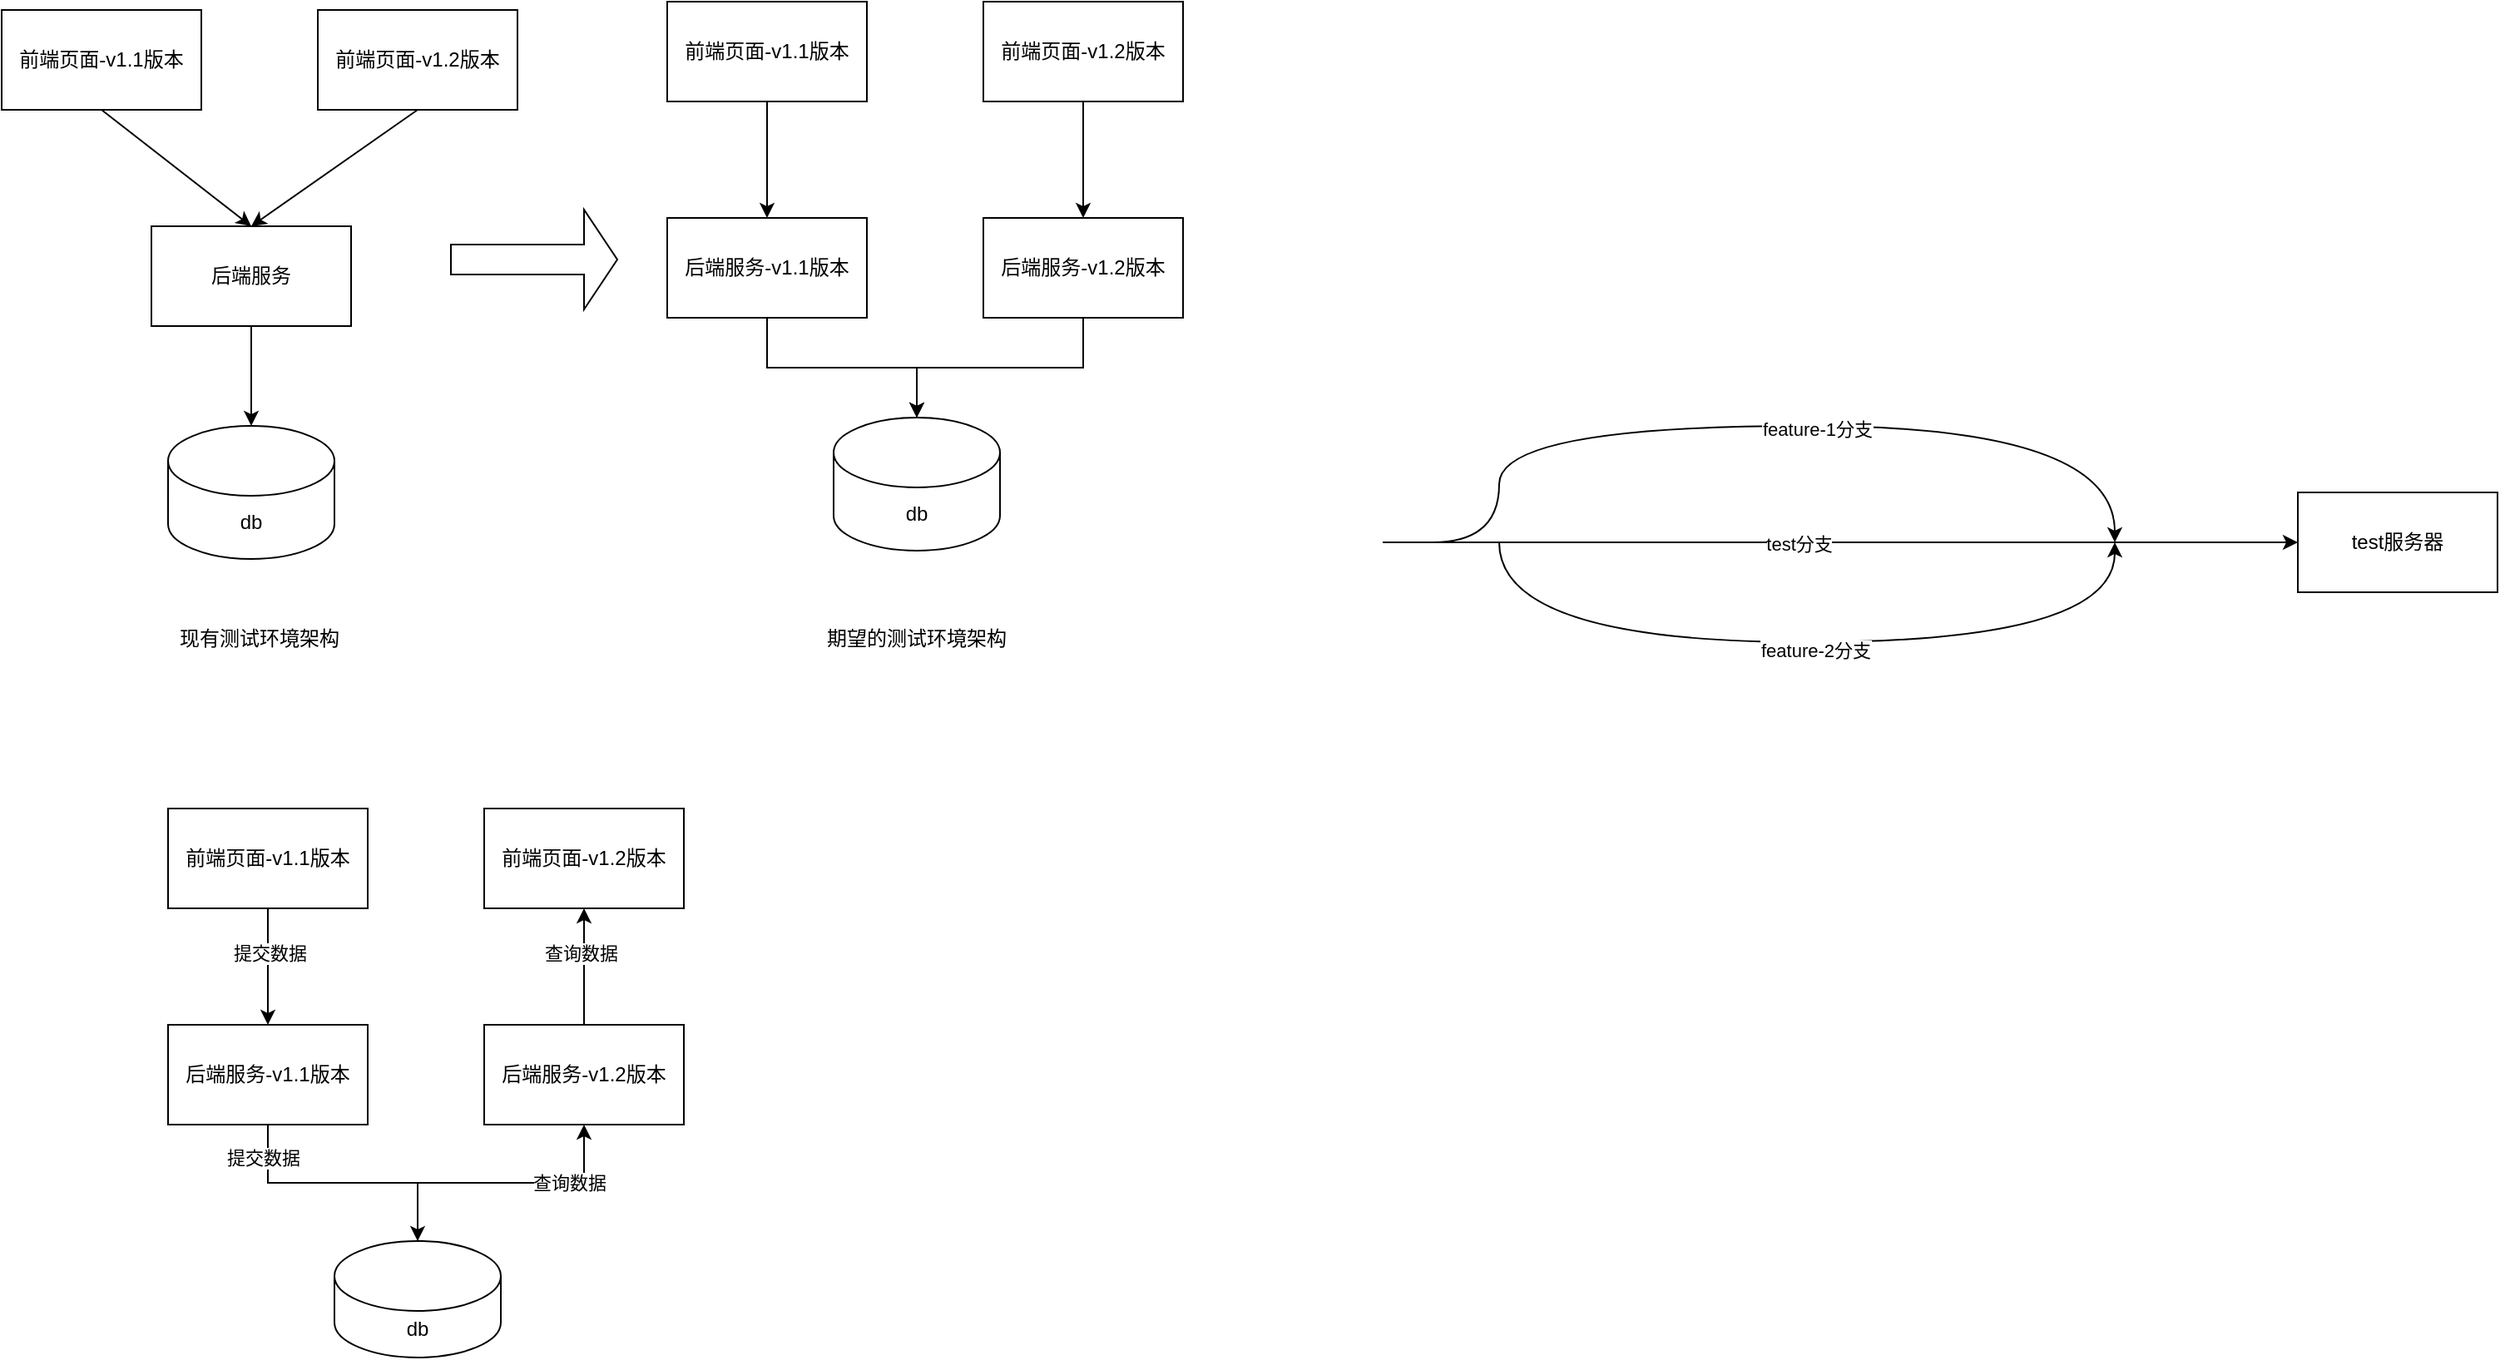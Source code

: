 <mxfile version="14.7.7" type="github">
  <diagram id="LVl2kgTNP0I5IWYGeISx" name="Page-1">
    <mxGraphModel dx="1298" dy="742" grid="1" gridSize="10" guides="1" tooltips="1" connect="1" arrows="1" fold="1" page="1" pageScale="1" pageWidth="827" pageHeight="1169" math="0" shadow="0">
      <root>
        <mxCell id="0" />
        <mxCell id="1" parent="0" />
        <mxCell id="xPOiUe0bKhu3VHsDtpT_-1" value="前端页面-v1.1版本" style="rounded=0;whiteSpace=wrap;html=1;" vertex="1" parent="1">
          <mxGeometry x="60" y="200" width="120" height="60" as="geometry" />
        </mxCell>
        <mxCell id="xPOiUe0bKhu3VHsDtpT_-2" value="前端页面-v1.2版本" style="rounded=0;whiteSpace=wrap;html=1;" vertex="1" parent="1">
          <mxGeometry x="250" y="200" width="120" height="60" as="geometry" />
        </mxCell>
        <mxCell id="xPOiUe0bKhu3VHsDtpT_-7" value="" style="edgeStyle=orthogonalEdgeStyle;rounded=0;orthogonalLoop=1;jettySize=auto;html=1;" edge="1" parent="1" source="xPOiUe0bKhu3VHsDtpT_-3" target="xPOiUe0bKhu3VHsDtpT_-4">
          <mxGeometry relative="1" as="geometry" />
        </mxCell>
        <mxCell id="xPOiUe0bKhu3VHsDtpT_-3" value="后端服务" style="rounded=0;whiteSpace=wrap;html=1;" vertex="1" parent="1">
          <mxGeometry x="150" y="330" width="120" height="60" as="geometry" />
        </mxCell>
        <mxCell id="xPOiUe0bKhu3VHsDtpT_-4" value="db" style="shape=cylinder3;whiteSpace=wrap;html=1;boundedLbl=1;backgroundOutline=1;size=21;" vertex="1" parent="1">
          <mxGeometry x="160" y="450" width="100" height="80" as="geometry" />
        </mxCell>
        <mxCell id="xPOiUe0bKhu3VHsDtpT_-5" value="" style="endArrow=classic;html=1;exitX=0.5;exitY=1;exitDx=0;exitDy=0;entryX=0.5;entryY=0;entryDx=0;entryDy=0;" edge="1" parent="1" source="xPOiUe0bKhu3VHsDtpT_-1" target="xPOiUe0bKhu3VHsDtpT_-3">
          <mxGeometry width="50" height="50" relative="1" as="geometry">
            <mxPoint x="30" y="420" as="sourcePoint" />
            <mxPoint x="80" y="370" as="targetPoint" />
          </mxGeometry>
        </mxCell>
        <mxCell id="xPOiUe0bKhu3VHsDtpT_-6" value="" style="endArrow=classic;html=1;exitX=0.5;exitY=1;exitDx=0;exitDy=0;entryX=0.5;entryY=0;entryDx=0;entryDy=0;" edge="1" parent="1" source="xPOiUe0bKhu3VHsDtpT_-2" target="xPOiUe0bKhu3VHsDtpT_-3">
          <mxGeometry width="50" height="50" relative="1" as="geometry">
            <mxPoint x="130" y="270" as="sourcePoint" />
            <mxPoint x="250" y="330" as="targetPoint" />
          </mxGeometry>
        </mxCell>
        <mxCell id="xPOiUe0bKhu3VHsDtpT_-8" value="前端页面-v1.1版本" style="rounded=0;whiteSpace=wrap;html=1;" vertex="1" parent="1">
          <mxGeometry x="460" y="195" width="120" height="60" as="geometry" />
        </mxCell>
        <mxCell id="xPOiUe0bKhu3VHsDtpT_-17" value="" style="edgeStyle=orthogonalEdgeStyle;rounded=0;orthogonalLoop=1;jettySize=auto;html=1;" edge="1" parent="1" source="xPOiUe0bKhu3VHsDtpT_-9" target="xPOiUe0bKhu3VHsDtpT_-16">
          <mxGeometry relative="1" as="geometry" />
        </mxCell>
        <mxCell id="xPOiUe0bKhu3VHsDtpT_-9" value="前端页面-v1.2版本" style="rounded=0;whiteSpace=wrap;html=1;" vertex="1" parent="1">
          <mxGeometry x="650" y="195" width="120" height="60" as="geometry" />
        </mxCell>
        <mxCell id="xPOiUe0bKhu3VHsDtpT_-10" value="" style="edgeStyle=orthogonalEdgeStyle;rounded=0;orthogonalLoop=1;jettySize=auto;html=1;" edge="1" parent="1" source="xPOiUe0bKhu3VHsDtpT_-11" target="xPOiUe0bKhu3VHsDtpT_-12">
          <mxGeometry relative="1" as="geometry" />
        </mxCell>
        <mxCell id="xPOiUe0bKhu3VHsDtpT_-11" value="后端服务-v1.1版本" style="rounded=0;whiteSpace=wrap;html=1;" vertex="1" parent="1">
          <mxGeometry x="460" y="325" width="120" height="60" as="geometry" />
        </mxCell>
        <mxCell id="xPOiUe0bKhu3VHsDtpT_-12" value="db" style="shape=cylinder3;whiteSpace=wrap;html=1;boundedLbl=1;backgroundOutline=1;size=21;" vertex="1" parent="1">
          <mxGeometry x="560" y="445" width="100" height="80" as="geometry" />
        </mxCell>
        <mxCell id="xPOiUe0bKhu3VHsDtpT_-13" value="" style="endArrow=classic;html=1;exitX=0.5;exitY=1;exitDx=0;exitDy=0;entryX=0.5;entryY=0;entryDx=0;entryDy=0;" edge="1" parent="1" source="xPOiUe0bKhu3VHsDtpT_-8" target="xPOiUe0bKhu3VHsDtpT_-11">
          <mxGeometry width="50" height="50" relative="1" as="geometry">
            <mxPoint x="430" y="415" as="sourcePoint" />
            <mxPoint x="480" y="365" as="targetPoint" />
          </mxGeometry>
        </mxCell>
        <mxCell id="xPOiUe0bKhu3VHsDtpT_-15" value="" style="shape=singleArrow;whiteSpace=wrap;html=1;" vertex="1" parent="1">
          <mxGeometry x="330" y="320" width="100" height="60" as="geometry" />
        </mxCell>
        <mxCell id="xPOiUe0bKhu3VHsDtpT_-18" style="edgeStyle=orthogonalEdgeStyle;rounded=0;orthogonalLoop=1;jettySize=auto;html=1;" edge="1" parent="1" source="xPOiUe0bKhu3VHsDtpT_-16" target="xPOiUe0bKhu3VHsDtpT_-12">
          <mxGeometry relative="1" as="geometry" />
        </mxCell>
        <mxCell id="xPOiUe0bKhu3VHsDtpT_-16" value="后端服务-v1.2版本" style="rounded=0;whiteSpace=wrap;html=1;" vertex="1" parent="1">
          <mxGeometry x="650" y="325" width="120" height="60" as="geometry" />
        </mxCell>
        <mxCell id="xPOiUe0bKhu3VHsDtpT_-19" value="前端页面-v1.1版本" style="rounded=0;whiteSpace=wrap;html=1;" vertex="1" parent="1">
          <mxGeometry x="160" y="680" width="120" height="60" as="geometry" />
        </mxCell>
        <mxCell id="xPOiUe0bKhu3VHsDtpT_-21" value="前端页面-v1.2版本" style="rounded=0;whiteSpace=wrap;html=1;" vertex="1" parent="1">
          <mxGeometry x="350" y="680" width="120" height="60" as="geometry" />
        </mxCell>
        <mxCell id="xPOiUe0bKhu3VHsDtpT_-22" value="" style="edgeStyle=orthogonalEdgeStyle;rounded=0;orthogonalLoop=1;jettySize=auto;html=1;" edge="1" parent="1" source="xPOiUe0bKhu3VHsDtpT_-23" target="xPOiUe0bKhu3VHsDtpT_-24">
          <mxGeometry relative="1" as="geometry" />
        </mxCell>
        <mxCell id="xPOiUe0bKhu3VHsDtpT_-32" value="提交数据" style="edgeLabel;html=1;align=center;verticalAlign=middle;resizable=0;points=[];" vertex="1" connectable="0" parent="xPOiUe0bKhu3VHsDtpT_-22">
          <mxGeometry x="-0.75" y="-3" relative="1" as="geometry">
            <mxPoint as="offset" />
          </mxGeometry>
        </mxCell>
        <mxCell id="xPOiUe0bKhu3VHsDtpT_-23" value="后端服务-v1.1版本" style="rounded=0;whiteSpace=wrap;html=1;" vertex="1" parent="1">
          <mxGeometry x="160" y="810" width="120" height="60" as="geometry" />
        </mxCell>
        <mxCell id="xPOiUe0bKhu3VHsDtpT_-24" value="db" style="shape=cylinder3;whiteSpace=wrap;html=1;boundedLbl=1;backgroundOutline=1;size=21;" vertex="1" parent="1">
          <mxGeometry x="260" y="940" width="100" height="70" as="geometry" />
        </mxCell>
        <mxCell id="xPOiUe0bKhu3VHsDtpT_-25" value="" style="endArrow=classic;html=1;exitX=0.5;exitY=1;exitDx=0;exitDy=0;entryX=0.5;entryY=0;entryDx=0;entryDy=0;" edge="1" parent="1" source="xPOiUe0bKhu3VHsDtpT_-19" target="xPOiUe0bKhu3VHsDtpT_-23">
          <mxGeometry width="50" height="50" relative="1" as="geometry">
            <mxPoint x="130" y="900" as="sourcePoint" />
            <mxPoint x="180" y="850" as="targetPoint" />
          </mxGeometry>
        </mxCell>
        <mxCell id="xPOiUe0bKhu3VHsDtpT_-28" value="提交数据" style="edgeLabel;html=1;align=center;verticalAlign=middle;resizable=0;points=[];" vertex="1" connectable="0" parent="xPOiUe0bKhu3VHsDtpT_-25">
          <mxGeometry x="-0.229" y="1" relative="1" as="geometry">
            <mxPoint as="offset" />
          </mxGeometry>
        </mxCell>
        <mxCell id="xPOiUe0bKhu3VHsDtpT_-34" value="" style="edgeStyle=orthogonalEdgeStyle;rounded=0;orthogonalLoop=1;jettySize=auto;html=1;" edge="1" parent="1" source="xPOiUe0bKhu3VHsDtpT_-27" target="xPOiUe0bKhu3VHsDtpT_-21">
          <mxGeometry relative="1" as="geometry" />
        </mxCell>
        <mxCell id="xPOiUe0bKhu3VHsDtpT_-35" value="查询数据" style="edgeLabel;html=1;align=center;verticalAlign=middle;resizable=0;points=[];" vertex="1" connectable="0" parent="xPOiUe0bKhu3VHsDtpT_-34">
          <mxGeometry x="0.229" y="2" relative="1" as="geometry">
            <mxPoint as="offset" />
          </mxGeometry>
        </mxCell>
        <mxCell id="xPOiUe0bKhu3VHsDtpT_-27" value="后端服务-v1.2版本" style="rounded=0;whiteSpace=wrap;html=1;" vertex="1" parent="1">
          <mxGeometry x="350" y="810" width="120" height="60" as="geometry" />
        </mxCell>
        <mxCell id="xPOiUe0bKhu3VHsDtpT_-31" value="" style="edgeStyle=orthogonalEdgeStyle;rounded=0;orthogonalLoop=1;jettySize=auto;html=1;entryX=0.5;entryY=1;entryDx=0;entryDy=0;exitX=0.5;exitY=0;exitDx=0;exitDy=0;exitPerimeter=0;" edge="1" parent="1" source="xPOiUe0bKhu3VHsDtpT_-24" target="xPOiUe0bKhu3VHsDtpT_-27">
          <mxGeometry relative="1" as="geometry">
            <mxPoint x="230" y="880" as="sourcePoint" />
            <mxPoint x="320" y="950" as="targetPoint" />
          </mxGeometry>
        </mxCell>
        <mxCell id="xPOiUe0bKhu3VHsDtpT_-33" value="查询数据" style="edgeLabel;html=1;align=center;verticalAlign=middle;resizable=0;points=[];" vertex="1" connectable="0" parent="xPOiUe0bKhu3VHsDtpT_-31">
          <mxGeometry x="0.482" relative="1" as="geometry">
            <mxPoint as="offset" />
          </mxGeometry>
        </mxCell>
        <mxCell id="xPOiUe0bKhu3VHsDtpT_-36" value="现有测试环境架构" style="text;html=1;strokeColor=none;fillColor=none;align=center;verticalAlign=middle;whiteSpace=wrap;rounded=0;" vertex="1" parent="1">
          <mxGeometry x="150" y="560" width="130" height="35" as="geometry" />
        </mxCell>
        <mxCell id="xPOiUe0bKhu3VHsDtpT_-37" value="期望的测试环境架构" style="text;html=1;strokeColor=none;fillColor=none;align=center;verticalAlign=middle;whiteSpace=wrap;rounded=0;" vertex="1" parent="1">
          <mxGeometry x="545" y="560" width="130" height="35" as="geometry" />
        </mxCell>
        <mxCell id="xPOiUe0bKhu3VHsDtpT_-38" value="test服务器" style="rounded=0;whiteSpace=wrap;html=1;" vertex="1" parent="1">
          <mxGeometry x="1440" y="490" width="120" height="60" as="geometry" />
        </mxCell>
        <mxCell id="xPOiUe0bKhu3VHsDtpT_-39" value="" style="endArrow=classic;html=1;" edge="1" parent="1">
          <mxGeometry width="50" height="50" relative="1" as="geometry">
            <mxPoint x="890" y="520" as="sourcePoint" />
            <mxPoint x="1440" y="520" as="targetPoint" />
          </mxGeometry>
        </mxCell>
        <mxCell id="xPOiUe0bKhu3VHsDtpT_-40" value="test分支" style="edgeLabel;html=1;align=center;verticalAlign=middle;resizable=0;points=[];" vertex="1" connectable="0" parent="xPOiUe0bKhu3VHsDtpT_-39">
          <mxGeometry x="-0.091" y="-1" relative="1" as="geometry">
            <mxPoint as="offset" />
          </mxGeometry>
        </mxCell>
        <mxCell id="xPOiUe0bKhu3VHsDtpT_-44" value="" style="endArrow=classic;html=1;edgeStyle=orthogonalEdgeStyle;elbow=vertical;curved=1;" edge="1" parent="1">
          <mxGeometry width="50" height="50" relative="1" as="geometry">
            <mxPoint x="920" y="520" as="sourcePoint" />
            <mxPoint x="1330" y="520" as="targetPoint" />
            <Array as="points">
              <mxPoint x="960" y="520" />
              <mxPoint x="960" y="450" />
              <mxPoint x="1330" y="450" />
            </Array>
          </mxGeometry>
        </mxCell>
        <mxCell id="xPOiUe0bKhu3VHsDtpT_-50" value="feature-1分支" style="edgeLabel;html=1;align=center;verticalAlign=middle;resizable=0;points=[];" vertex="1" connectable="0" parent="xPOiUe0bKhu3VHsDtpT_-44">
          <mxGeometry x="-0.119" y="-1" relative="1" as="geometry">
            <mxPoint x="58" y="1" as="offset" />
          </mxGeometry>
        </mxCell>
        <mxCell id="xPOiUe0bKhu3VHsDtpT_-54" value="" style="endArrow=classic;html=1;edgeStyle=orthogonalEdgeStyle;elbow=vertical;curved=1;" edge="1" parent="1">
          <mxGeometry width="50" height="50" relative="1" as="geometry">
            <mxPoint x="960" y="520" as="sourcePoint" />
            <mxPoint x="1330" y="520" as="targetPoint" />
            <Array as="points">
              <mxPoint x="960" y="580" />
              <mxPoint x="1330" y="580" />
            </Array>
          </mxGeometry>
        </mxCell>
        <mxCell id="xPOiUe0bKhu3VHsDtpT_-55" value="feature-2分支" style="edgeLabel;html=1;align=center;verticalAlign=middle;resizable=0;points=[];" vertex="1" connectable="0" parent="xPOiUe0bKhu3VHsDtpT_-54">
          <mxGeometry x="-0.119" y="-1" relative="1" as="geometry">
            <mxPoint x="34" y="4" as="offset" />
          </mxGeometry>
        </mxCell>
      </root>
    </mxGraphModel>
  </diagram>
</mxfile>
